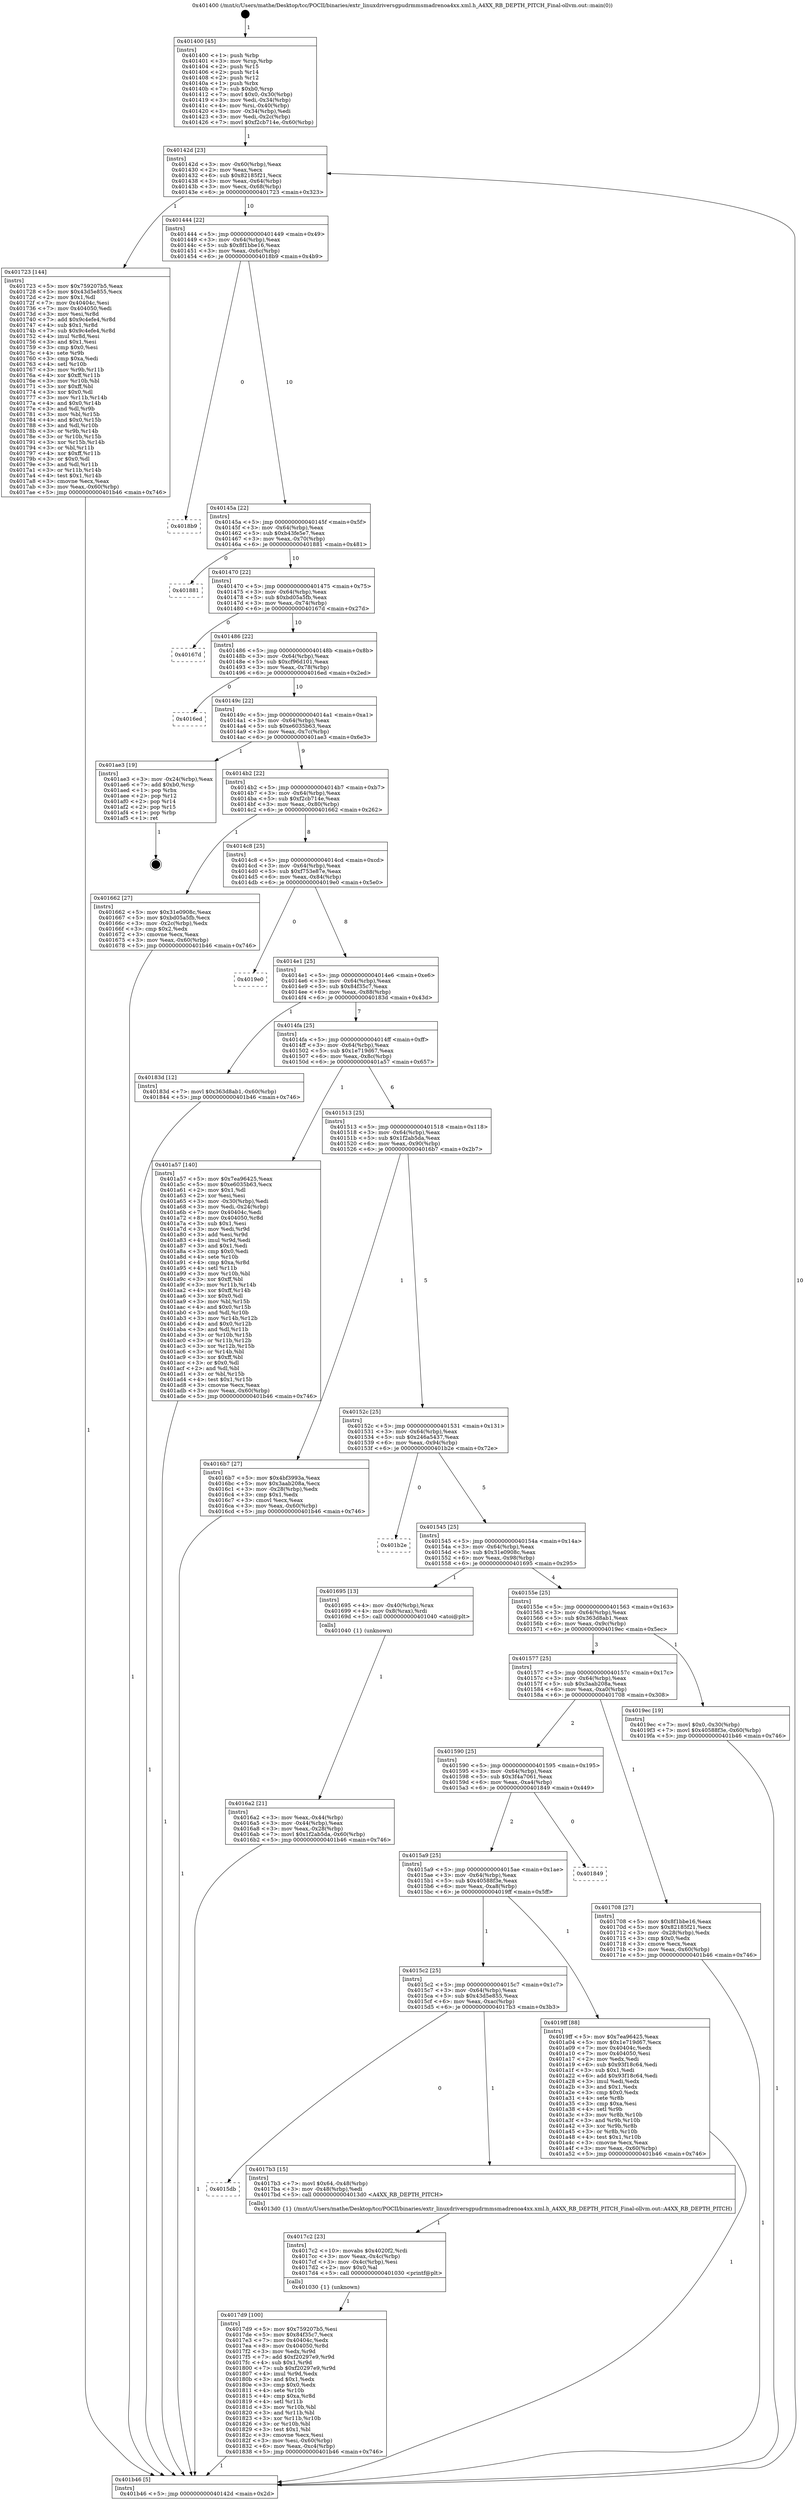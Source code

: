 digraph "0x401400" {
  label = "0x401400 (/mnt/c/Users/mathe/Desktop/tcc/POCII/binaries/extr_linuxdriversgpudrmmsmadrenoa4xx.xml.h_A4XX_RB_DEPTH_PITCH_Final-ollvm.out::main(0))"
  labelloc = "t"
  node[shape=record]

  Entry [label="",width=0.3,height=0.3,shape=circle,fillcolor=black,style=filled]
  "0x40142d" [label="{
     0x40142d [23]\l
     | [instrs]\l
     &nbsp;&nbsp;0x40142d \<+3\>: mov -0x60(%rbp),%eax\l
     &nbsp;&nbsp;0x401430 \<+2\>: mov %eax,%ecx\l
     &nbsp;&nbsp;0x401432 \<+6\>: sub $0x82185f21,%ecx\l
     &nbsp;&nbsp;0x401438 \<+3\>: mov %eax,-0x64(%rbp)\l
     &nbsp;&nbsp;0x40143b \<+3\>: mov %ecx,-0x68(%rbp)\l
     &nbsp;&nbsp;0x40143e \<+6\>: je 0000000000401723 \<main+0x323\>\l
  }"]
  "0x401723" [label="{
     0x401723 [144]\l
     | [instrs]\l
     &nbsp;&nbsp;0x401723 \<+5\>: mov $0x759207b5,%eax\l
     &nbsp;&nbsp;0x401728 \<+5\>: mov $0x43d5e855,%ecx\l
     &nbsp;&nbsp;0x40172d \<+2\>: mov $0x1,%dl\l
     &nbsp;&nbsp;0x40172f \<+7\>: mov 0x40404c,%esi\l
     &nbsp;&nbsp;0x401736 \<+7\>: mov 0x404050,%edi\l
     &nbsp;&nbsp;0x40173d \<+3\>: mov %esi,%r8d\l
     &nbsp;&nbsp;0x401740 \<+7\>: add $0x9c4efe4,%r8d\l
     &nbsp;&nbsp;0x401747 \<+4\>: sub $0x1,%r8d\l
     &nbsp;&nbsp;0x40174b \<+7\>: sub $0x9c4efe4,%r8d\l
     &nbsp;&nbsp;0x401752 \<+4\>: imul %r8d,%esi\l
     &nbsp;&nbsp;0x401756 \<+3\>: and $0x1,%esi\l
     &nbsp;&nbsp;0x401759 \<+3\>: cmp $0x0,%esi\l
     &nbsp;&nbsp;0x40175c \<+4\>: sete %r9b\l
     &nbsp;&nbsp;0x401760 \<+3\>: cmp $0xa,%edi\l
     &nbsp;&nbsp;0x401763 \<+4\>: setl %r10b\l
     &nbsp;&nbsp;0x401767 \<+3\>: mov %r9b,%r11b\l
     &nbsp;&nbsp;0x40176a \<+4\>: xor $0xff,%r11b\l
     &nbsp;&nbsp;0x40176e \<+3\>: mov %r10b,%bl\l
     &nbsp;&nbsp;0x401771 \<+3\>: xor $0xff,%bl\l
     &nbsp;&nbsp;0x401774 \<+3\>: xor $0x0,%dl\l
     &nbsp;&nbsp;0x401777 \<+3\>: mov %r11b,%r14b\l
     &nbsp;&nbsp;0x40177a \<+4\>: and $0x0,%r14b\l
     &nbsp;&nbsp;0x40177e \<+3\>: and %dl,%r9b\l
     &nbsp;&nbsp;0x401781 \<+3\>: mov %bl,%r15b\l
     &nbsp;&nbsp;0x401784 \<+4\>: and $0x0,%r15b\l
     &nbsp;&nbsp;0x401788 \<+3\>: and %dl,%r10b\l
     &nbsp;&nbsp;0x40178b \<+3\>: or %r9b,%r14b\l
     &nbsp;&nbsp;0x40178e \<+3\>: or %r10b,%r15b\l
     &nbsp;&nbsp;0x401791 \<+3\>: xor %r15b,%r14b\l
     &nbsp;&nbsp;0x401794 \<+3\>: or %bl,%r11b\l
     &nbsp;&nbsp;0x401797 \<+4\>: xor $0xff,%r11b\l
     &nbsp;&nbsp;0x40179b \<+3\>: or $0x0,%dl\l
     &nbsp;&nbsp;0x40179e \<+3\>: and %dl,%r11b\l
     &nbsp;&nbsp;0x4017a1 \<+3\>: or %r11b,%r14b\l
     &nbsp;&nbsp;0x4017a4 \<+4\>: test $0x1,%r14b\l
     &nbsp;&nbsp;0x4017a8 \<+3\>: cmovne %ecx,%eax\l
     &nbsp;&nbsp;0x4017ab \<+3\>: mov %eax,-0x60(%rbp)\l
     &nbsp;&nbsp;0x4017ae \<+5\>: jmp 0000000000401b46 \<main+0x746\>\l
  }"]
  "0x401444" [label="{
     0x401444 [22]\l
     | [instrs]\l
     &nbsp;&nbsp;0x401444 \<+5\>: jmp 0000000000401449 \<main+0x49\>\l
     &nbsp;&nbsp;0x401449 \<+3\>: mov -0x64(%rbp),%eax\l
     &nbsp;&nbsp;0x40144c \<+5\>: sub $0x8f1bbe16,%eax\l
     &nbsp;&nbsp;0x401451 \<+3\>: mov %eax,-0x6c(%rbp)\l
     &nbsp;&nbsp;0x401454 \<+6\>: je 00000000004018b9 \<main+0x4b9\>\l
  }"]
  Exit [label="",width=0.3,height=0.3,shape=circle,fillcolor=black,style=filled,peripheries=2]
  "0x4018b9" [label="{
     0x4018b9\l
  }", style=dashed]
  "0x40145a" [label="{
     0x40145a [22]\l
     | [instrs]\l
     &nbsp;&nbsp;0x40145a \<+5\>: jmp 000000000040145f \<main+0x5f\>\l
     &nbsp;&nbsp;0x40145f \<+3\>: mov -0x64(%rbp),%eax\l
     &nbsp;&nbsp;0x401462 \<+5\>: sub $0xb43fe5e7,%eax\l
     &nbsp;&nbsp;0x401467 \<+3\>: mov %eax,-0x70(%rbp)\l
     &nbsp;&nbsp;0x40146a \<+6\>: je 0000000000401881 \<main+0x481\>\l
  }"]
  "0x4017d9" [label="{
     0x4017d9 [100]\l
     | [instrs]\l
     &nbsp;&nbsp;0x4017d9 \<+5\>: mov $0x759207b5,%esi\l
     &nbsp;&nbsp;0x4017de \<+5\>: mov $0x84f35c7,%ecx\l
     &nbsp;&nbsp;0x4017e3 \<+7\>: mov 0x40404c,%edx\l
     &nbsp;&nbsp;0x4017ea \<+8\>: mov 0x404050,%r8d\l
     &nbsp;&nbsp;0x4017f2 \<+3\>: mov %edx,%r9d\l
     &nbsp;&nbsp;0x4017f5 \<+7\>: add $0xf20297e9,%r9d\l
     &nbsp;&nbsp;0x4017fc \<+4\>: sub $0x1,%r9d\l
     &nbsp;&nbsp;0x401800 \<+7\>: sub $0xf20297e9,%r9d\l
     &nbsp;&nbsp;0x401807 \<+4\>: imul %r9d,%edx\l
     &nbsp;&nbsp;0x40180b \<+3\>: and $0x1,%edx\l
     &nbsp;&nbsp;0x40180e \<+3\>: cmp $0x0,%edx\l
     &nbsp;&nbsp;0x401811 \<+4\>: sete %r10b\l
     &nbsp;&nbsp;0x401815 \<+4\>: cmp $0xa,%r8d\l
     &nbsp;&nbsp;0x401819 \<+4\>: setl %r11b\l
     &nbsp;&nbsp;0x40181d \<+3\>: mov %r10b,%bl\l
     &nbsp;&nbsp;0x401820 \<+3\>: and %r11b,%bl\l
     &nbsp;&nbsp;0x401823 \<+3\>: xor %r11b,%r10b\l
     &nbsp;&nbsp;0x401826 \<+3\>: or %r10b,%bl\l
     &nbsp;&nbsp;0x401829 \<+3\>: test $0x1,%bl\l
     &nbsp;&nbsp;0x40182c \<+3\>: cmovne %ecx,%esi\l
     &nbsp;&nbsp;0x40182f \<+3\>: mov %esi,-0x60(%rbp)\l
     &nbsp;&nbsp;0x401832 \<+6\>: mov %eax,-0xc4(%rbp)\l
     &nbsp;&nbsp;0x401838 \<+5\>: jmp 0000000000401b46 \<main+0x746\>\l
  }"]
  "0x401881" [label="{
     0x401881\l
  }", style=dashed]
  "0x401470" [label="{
     0x401470 [22]\l
     | [instrs]\l
     &nbsp;&nbsp;0x401470 \<+5\>: jmp 0000000000401475 \<main+0x75\>\l
     &nbsp;&nbsp;0x401475 \<+3\>: mov -0x64(%rbp),%eax\l
     &nbsp;&nbsp;0x401478 \<+5\>: sub $0xbd05a5fb,%eax\l
     &nbsp;&nbsp;0x40147d \<+3\>: mov %eax,-0x74(%rbp)\l
     &nbsp;&nbsp;0x401480 \<+6\>: je 000000000040167d \<main+0x27d\>\l
  }"]
  "0x4017c2" [label="{
     0x4017c2 [23]\l
     | [instrs]\l
     &nbsp;&nbsp;0x4017c2 \<+10\>: movabs $0x4020f2,%rdi\l
     &nbsp;&nbsp;0x4017cc \<+3\>: mov %eax,-0x4c(%rbp)\l
     &nbsp;&nbsp;0x4017cf \<+3\>: mov -0x4c(%rbp),%esi\l
     &nbsp;&nbsp;0x4017d2 \<+2\>: mov $0x0,%al\l
     &nbsp;&nbsp;0x4017d4 \<+5\>: call 0000000000401030 \<printf@plt\>\l
     | [calls]\l
     &nbsp;&nbsp;0x401030 \{1\} (unknown)\l
  }"]
  "0x40167d" [label="{
     0x40167d\l
  }", style=dashed]
  "0x401486" [label="{
     0x401486 [22]\l
     | [instrs]\l
     &nbsp;&nbsp;0x401486 \<+5\>: jmp 000000000040148b \<main+0x8b\>\l
     &nbsp;&nbsp;0x40148b \<+3\>: mov -0x64(%rbp),%eax\l
     &nbsp;&nbsp;0x40148e \<+5\>: sub $0xcf96d101,%eax\l
     &nbsp;&nbsp;0x401493 \<+3\>: mov %eax,-0x78(%rbp)\l
     &nbsp;&nbsp;0x401496 \<+6\>: je 00000000004016ed \<main+0x2ed\>\l
  }"]
  "0x4015db" [label="{
     0x4015db\l
  }", style=dashed]
  "0x4016ed" [label="{
     0x4016ed\l
  }", style=dashed]
  "0x40149c" [label="{
     0x40149c [22]\l
     | [instrs]\l
     &nbsp;&nbsp;0x40149c \<+5\>: jmp 00000000004014a1 \<main+0xa1\>\l
     &nbsp;&nbsp;0x4014a1 \<+3\>: mov -0x64(%rbp),%eax\l
     &nbsp;&nbsp;0x4014a4 \<+5\>: sub $0xe6035b63,%eax\l
     &nbsp;&nbsp;0x4014a9 \<+3\>: mov %eax,-0x7c(%rbp)\l
     &nbsp;&nbsp;0x4014ac \<+6\>: je 0000000000401ae3 \<main+0x6e3\>\l
  }"]
  "0x4017b3" [label="{
     0x4017b3 [15]\l
     | [instrs]\l
     &nbsp;&nbsp;0x4017b3 \<+7\>: movl $0x64,-0x48(%rbp)\l
     &nbsp;&nbsp;0x4017ba \<+3\>: mov -0x48(%rbp),%edi\l
     &nbsp;&nbsp;0x4017bd \<+5\>: call 00000000004013d0 \<A4XX_RB_DEPTH_PITCH\>\l
     | [calls]\l
     &nbsp;&nbsp;0x4013d0 \{1\} (/mnt/c/Users/mathe/Desktop/tcc/POCII/binaries/extr_linuxdriversgpudrmmsmadrenoa4xx.xml.h_A4XX_RB_DEPTH_PITCH_Final-ollvm.out::A4XX_RB_DEPTH_PITCH)\l
  }"]
  "0x401ae3" [label="{
     0x401ae3 [19]\l
     | [instrs]\l
     &nbsp;&nbsp;0x401ae3 \<+3\>: mov -0x24(%rbp),%eax\l
     &nbsp;&nbsp;0x401ae6 \<+7\>: add $0xb0,%rsp\l
     &nbsp;&nbsp;0x401aed \<+1\>: pop %rbx\l
     &nbsp;&nbsp;0x401aee \<+2\>: pop %r12\l
     &nbsp;&nbsp;0x401af0 \<+2\>: pop %r14\l
     &nbsp;&nbsp;0x401af2 \<+2\>: pop %r15\l
     &nbsp;&nbsp;0x401af4 \<+1\>: pop %rbp\l
     &nbsp;&nbsp;0x401af5 \<+1\>: ret\l
  }"]
  "0x4014b2" [label="{
     0x4014b2 [22]\l
     | [instrs]\l
     &nbsp;&nbsp;0x4014b2 \<+5\>: jmp 00000000004014b7 \<main+0xb7\>\l
     &nbsp;&nbsp;0x4014b7 \<+3\>: mov -0x64(%rbp),%eax\l
     &nbsp;&nbsp;0x4014ba \<+5\>: sub $0xf2cb714e,%eax\l
     &nbsp;&nbsp;0x4014bf \<+3\>: mov %eax,-0x80(%rbp)\l
     &nbsp;&nbsp;0x4014c2 \<+6\>: je 0000000000401662 \<main+0x262\>\l
  }"]
  "0x4015c2" [label="{
     0x4015c2 [25]\l
     | [instrs]\l
     &nbsp;&nbsp;0x4015c2 \<+5\>: jmp 00000000004015c7 \<main+0x1c7\>\l
     &nbsp;&nbsp;0x4015c7 \<+3\>: mov -0x64(%rbp),%eax\l
     &nbsp;&nbsp;0x4015ca \<+5\>: sub $0x43d5e855,%eax\l
     &nbsp;&nbsp;0x4015cf \<+6\>: mov %eax,-0xac(%rbp)\l
     &nbsp;&nbsp;0x4015d5 \<+6\>: je 00000000004017b3 \<main+0x3b3\>\l
  }"]
  "0x401662" [label="{
     0x401662 [27]\l
     | [instrs]\l
     &nbsp;&nbsp;0x401662 \<+5\>: mov $0x31e0908c,%eax\l
     &nbsp;&nbsp;0x401667 \<+5\>: mov $0xbd05a5fb,%ecx\l
     &nbsp;&nbsp;0x40166c \<+3\>: mov -0x2c(%rbp),%edx\l
     &nbsp;&nbsp;0x40166f \<+3\>: cmp $0x2,%edx\l
     &nbsp;&nbsp;0x401672 \<+3\>: cmovne %ecx,%eax\l
     &nbsp;&nbsp;0x401675 \<+3\>: mov %eax,-0x60(%rbp)\l
     &nbsp;&nbsp;0x401678 \<+5\>: jmp 0000000000401b46 \<main+0x746\>\l
  }"]
  "0x4014c8" [label="{
     0x4014c8 [25]\l
     | [instrs]\l
     &nbsp;&nbsp;0x4014c8 \<+5\>: jmp 00000000004014cd \<main+0xcd\>\l
     &nbsp;&nbsp;0x4014cd \<+3\>: mov -0x64(%rbp),%eax\l
     &nbsp;&nbsp;0x4014d0 \<+5\>: sub $0xf753e87e,%eax\l
     &nbsp;&nbsp;0x4014d5 \<+6\>: mov %eax,-0x84(%rbp)\l
     &nbsp;&nbsp;0x4014db \<+6\>: je 00000000004019e0 \<main+0x5e0\>\l
  }"]
  "0x401b46" [label="{
     0x401b46 [5]\l
     | [instrs]\l
     &nbsp;&nbsp;0x401b46 \<+5\>: jmp 000000000040142d \<main+0x2d\>\l
  }"]
  "0x401400" [label="{
     0x401400 [45]\l
     | [instrs]\l
     &nbsp;&nbsp;0x401400 \<+1\>: push %rbp\l
     &nbsp;&nbsp;0x401401 \<+3\>: mov %rsp,%rbp\l
     &nbsp;&nbsp;0x401404 \<+2\>: push %r15\l
     &nbsp;&nbsp;0x401406 \<+2\>: push %r14\l
     &nbsp;&nbsp;0x401408 \<+2\>: push %r12\l
     &nbsp;&nbsp;0x40140a \<+1\>: push %rbx\l
     &nbsp;&nbsp;0x40140b \<+7\>: sub $0xb0,%rsp\l
     &nbsp;&nbsp;0x401412 \<+7\>: movl $0x0,-0x30(%rbp)\l
     &nbsp;&nbsp;0x401419 \<+3\>: mov %edi,-0x34(%rbp)\l
     &nbsp;&nbsp;0x40141c \<+4\>: mov %rsi,-0x40(%rbp)\l
     &nbsp;&nbsp;0x401420 \<+3\>: mov -0x34(%rbp),%edi\l
     &nbsp;&nbsp;0x401423 \<+3\>: mov %edi,-0x2c(%rbp)\l
     &nbsp;&nbsp;0x401426 \<+7\>: movl $0xf2cb714e,-0x60(%rbp)\l
  }"]
  "0x4019ff" [label="{
     0x4019ff [88]\l
     | [instrs]\l
     &nbsp;&nbsp;0x4019ff \<+5\>: mov $0x7ea96425,%eax\l
     &nbsp;&nbsp;0x401a04 \<+5\>: mov $0x1e719d67,%ecx\l
     &nbsp;&nbsp;0x401a09 \<+7\>: mov 0x40404c,%edx\l
     &nbsp;&nbsp;0x401a10 \<+7\>: mov 0x404050,%esi\l
     &nbsp;&nbsp;0x401a17 \<+2\>: mov %edx,%edi\l
     &nbsp;&nbsp;0x401a19 \<+6\>: sub $0x93f18c64,%edi\l
     &nbsp;&nbsp;0x401a1f \<+3\>: sub $0x1,%edi\l
     &nbsp;&nbsp;0x401a22 \<+6\>: add $0x93f18c64,%edi\l
     &nbsp;&nbsp;0x401a28 \<+3\>: imul %edi,%edx\l
     &nbsp;&nbsp;0x401a2b \<+3\>: and $0x1,%edx\l
     &nbsp;&nbsp;0x401a2e \<+3\>: cmp $0x0,%edx\l
     &nbsp;&nbsp;0x401a31 \<+4\>: sete %r8b\l
     &nbsp;&nbsp;0x401a35 \<+3\>: cmp $0xa,%esi\l
     &nbsp;&nbsp;0x401a38 \<+4\>: setl %r9b\l
     &nbsp;&nbsp;0x401a3c \<+3\>: mov %r8b,%r10b\l
     &nbsp;&nbsp;0x401a3f \<+3\>: and %r9b,%r10b\l
     &nbsp;&nbsp;0x401a42 \<+3\>: xor %r9b,%r8b\l
     &nbsp;&nbsp;0x401a45 \<+3\>: or %r8b,%r10b\l
     &nbsp;&nbsp;0x401a48 \<+4\>: test $0x1,%r10b\l
     &nbsp;&nbsp;0x401a4c \<+3\>: cmovne %ecx,%eax\l
     &nbsp;&nbsp;0x401a4f \<+3\>: mov %eax,-0x60(%rbp)\l
     &nbsp;&nbsp;0x401a52 \<+5\>: jmp 0000000000401b46 \<main+0x746\>\l
  }"]
  "0x4019e0" [label="{
     0x4019e0\l
  }", style=dashed]
  "0x4014e1" [label="{
     0x4014e1 [25]\l
     | [instrs]\l
     &nbsp;&nbsp;0x4014e1 \<+5\>: jmp 00000000004014e6 \<main+0xe6\>\l
     &nbsp;&nbsp;0x4014e6 \<+3\>: mov -0x64(%rbp),%eax\l
     &nbsp;&nbsp;0x4014e9 \<+5\>: sub $0x84f35c7,%eax\l
     &nbsp;&nbsp;0x4014ee \<+6\>: mov %eax,-0x88(%rbp)\l
     &nbsp;&nbsp;0x4014f4 \<+6\>: je 000000000040183d \<main+0x43d\>\l
  }"]
  "0x4015a9" [label="{
     0x4015a9 [25]\l
     | [instrs]\l
     &nbsp;&nbsp;0x4015a9 \<+5\>: jmp 00000000004015ae \<main+0x1ae\>\l
     &nbsp;&nbsp;0x4015ae \<+3\>: mov -0x64(%rbp),%eax\l
     &nbsp;&nbsp;0x4015b1 \<+5\>: sub $0x40588f3e,%eax\l
     &nbsp;&nbsp;0x4015b6 \<+6\>: mov %eax,-0xa8(%rbp)\l
     &nbsp;&nbsp;0x4015bc \<+6\>: je 00000000004019ff \<main+0x5ff\>\l
  }"]
  "0x40183d" [label="{
     0x40183d [12]\l
     | [instrs]\l
     &nbsp;&nbsp;0x40183d \<+7\>: movl $0x363d8ab1,-0x60(%rbp)\l
     &nbsp;&nbsp;0x401844 \<+5\>: jmp 0000000000401b46 \<main+0x746\>\l
  }"]
  "0x4014fa" [label="{
     0x4014fa [25]\l
     | [instrs]\l
     &nbsp;&nbsp;0x4014fa \<+5\>: jmp 00000000004014ff \<main+0xff\>\l
     &nbsp;&nbsp;0x4014ff \<+3\>: mov -0x64(%rbp),%eax\l
     &nbsp;&nbsp;0x401502 \<+5\>: sub $0x1e719d67,%eax\l
     &nbsp;&nbsp;0x401507 \<+6\>: mov %eax,-0x8c(%rbp)\l
     &nbsp;&nbsp;0x40150d \<+6\>: je 0000000000401a57 \<main+0x657\>\l
  }"]
  "0x401849" [label="{
     0x401849\l
  }", style=dashed]
  "0x401a57" [label="{
     0x401a57 [140]\l
     | [instrs]\l
     &nbsp;&nbsp;0x401a57 \<+5\>: mov $0x7ea96425,%eax\l
     &nbsp;&nbsp;0x401a5c \<+5\>: mov $0xe6035b63,%ecx\l
     &nbsp;&nbsp;0x401a61 \<+2\>: mov $0x1,%dl\l
     &nbsp;&nbsp;0x401a63 \<+2\>: xor %esi,%esi\l
     &nbsp;&nbsp;0x401a65 \<+3\>: mov -0x30(%rbp),%edi\l
     &nbsp;&nbsp;0x401a68 \<+3\>: mov %edi,-0x24(%rbp)\l
     &nbsp;&nbsp;0x401a6b \<+7\>: mov 0x40404c,%edi\l
     &nbsp;&nbsp;0x401a72 \<+8\>: mov 0x404050,%r8d\l
     &nbsp;&nbsp;0x401a7a \<+3\>: sub $0x1,%esi\l
     &nbsp;&nbsp;0x401a7d \<+3\>: mov %edi,%r9d\l
     &nbsp;&nbsp;0x401a80 \<+3\>: add %esi,%r9d\l
     &nbsp;&nbsp;0x401a83 \<+4\>: imul %r9d,%edi\l
     &nbsp;&nbsp;0x401a87 \<+3\>: and $0x1,%edi\l
     &nbsp;&nbsp;0x401a8a \<+3\>: cmp $0x0,%edi\l
     &nbsp;&nbsp;0x401a8d \<+4\>: sete %r10b\l
     &nbsp;&nbsp;0x401a91 \<+4\>: cmp $0xa,%r8d\l
     &nbsp;&nbsp;0x401a95 \<+4\>: setl %r11b\l
     &nbsp;&nbsp;0x401a99 \<+3\>: mov %r10b,%bl\l
     &nbsp;&nbsp;0x401a9c \<+3\>: xor $0xff,%bl\l
     &nbsp;&nbsp;0x401a9f \<+3\>: mov %r11b,%r14b\l
     &nbsp;&nbsp;0x401aa2 \<+4\>: xor $0xff,%r14b\l
     &nbsp;&nbsp;0x401aa6 \<+3\>: xor $0x0,%dl\l
     &nbsp;&nbsp;0x401aa9 \<+3\>: mov %bl,%r15b\l
     &nbsp;&nbsp;0x401aac \<+4\>: and $0x0,%r15b\l
     &nbsp;&nbsp;0x401ab0 \<+3\>: and %dl,%r10b\l
     &nbsp;&nbsp;0x401ab3 \<+3\>: mov %r14b,%r12b\l
     &nbsp;&nbsp;0x401ab6 \<+4\>: and $0x0,%r12b\l
     &nbsp;&nbsp;0x401aba \<+3\>: and %dl,%r11b\l
     &nbsp;&nbsp;0x401abd \<+3\>: or %r10b,%r15b\l
     &nbsp;&nbsp;0x401ac0 \<+3\>: or %r11b,%r12b\l
     &nbsp;&nbsp;0x401ac3 \<+3\>: xor %r12b,%r15b\l
     &nbsp;&nbsp;0x401ac6 \<+3\>: or %r14b,%bl\l
     &nbsp;&nbsp;0x401ac9 \<+3\>: xor $0xff,%bl\l
     &nbsp;&nbsp;0x401acc \<+3\>: or $0x0,%dl\l
     &nbsp;&nbsp;0x401acf \<+2\>: and %dl,%bl\l
     &nbsp;&nbsp;0x401ad1 \<+3\>: or %bl,%r15b\l
     &nbsp;&nbsp;0x401ad4 \<+4\>: test $0x1,%r15b\l
     &nbsp;&nbsp;0x401ad8 \<+3\>: cmovne %ecx,%eax\l
     &nbsp;&nbsp;0x401adb \<+3\>: mov %eax,-0x60(%rbp)\l
     &nbsp;&nbsp;0x401ade \<+5\>: jmp 0000000000401b46 \<main+0x746\>\l
  }"]
  "0x401513" [label="{
     0x401513 [25]\l
     | [instrs]\l
     &nbsp;&nbsp;0x401513 \<+5\>: jmp 0000000000401518 \<main+0x118\>\l
     &nbsp;&nbsp;0x401518 \<+3\>: mov -0x64(%rbp),%eax\l
     &nbsp;&nbsp;0x40151b \<+5\>: sub $0x1f2ab5da,%eax\l
     &nbsp;&nbsp;0x401520 \<+6\>: mov %eax,-0x90(%rbp)\l
     &nbsp;&nbsp;0x401526 \<+6\>: je 00000000004016b7 \<main+0x2b7\>\l
  }"]
  "0x401590" [label="{
     0x401590 [25]\l
     | [instrs]\l
     &nbsp;&nbsp;0x401590 \<+5\>: jmp 0000000000401595 \<main+0x195\>\l
     &nbsp;&nbsp;0x401595 \<+3\>: mov -0x64(%rbp),%eax\l
     &nbsp;&nbsp;0x401598 \<+5\>: sub $0x3f4a7061,%eax\l
     &nbsp;&nbsp;0x40159d \<+6\>: mov %eax,-0xa4(%rbp)\l
     &nbsp;&nbsp;0x4015a3 \<+6\>: je 0000000000401849 \<main+0x449\>\l
  }"]
  "0x4016b7" [label="{
     0x4016b7 [27]\l
     | [instrs]\l
     &nbsp;&nbsp;0x4016b7 \<+5\>: mov $0x4bf3993a,%eax\l
     &nbsp;&nbsp;0x4016bc \<+5\>: mov $0x3aab208a,%ecx\l
     &nbsp;&nbsp;0x4016c1 \<+3\>: mov -0x28(%rbp),%edx\l
     &nbsp;&nbsp;0x4016c4 \<+3\>: cmp $0x1,%edx\l
     &nbsp;&nbsp;0x4016c7 \<+3\>: cmovl %ecx,%eax\l
     &nbsp;&nbsp;0x4016ca \<+3\>: mov %eax,-0x60(%rbp)\l
     &nbsp;&nbsp;0x4016cd \<+5\>: jmp 0000000000401b46 \<main+0x746\>\l
  }"]
  "0x40152c" [label="{
     0x40152c [25]\l
     | [instrs]\l
     &nbsp;&nbsp;0x40152c \<+5\>: jmp 0000000000401531 \<main+0x131\>\l
     &nbsp;&nbsp;0x401531 \<+3\>: mov -0x64(%rbp),%eax\l
     &nbsp;&nbsp;0x401534 \<+5\>: sub $0x246a5437,%eax\l
     &nbsp;&nbsp;0x401539 \<+6\>: mov %eax,-0x94(%rbp)\l
     &nbsp;&nbsp;0x40153f \<+6\>: je 0000000000401b2e \<main+0x72e\>\l
  }"]
  "0x401708" [label="{
     0x401708 [27]\l
     | [instrs]\l
     &nbsp;&nbsp;0x401708 \<+5\>: mov $0x8f1bbe16,%eax\l
     &nbsp;&nbsp;0x40170d \<+5\>: mov $0x82185f21,%ecx\l
     &nbsp;&nbsp;0x401712 \<+3\>: mov -0x28(%rbp),%edx\l
     &nbsp;&nbsp;0x401715 \<+3\>: cmp $0x0,%edx\l
     &nbsp;&nbsp;0x401718 \<+3\>: cmove %ecx,%eax\l
     &nbsp;&nbsp;0x40171b \<+3\>: mov %eax,-0x60(%rbp)\l
     &nbsp;&nbsp;0x40171e \<+5\>: jmp 0000000000401b46 \<main+0x746\>\l
  }"]
  "0x401b2e" [label="{
     0x401b2e\l
  }", style=dashed]
  "0x401545" [label="{
     0x401545 [25]\l
     | [instrs]\l
     &nbsp;&nbsp;0x401545 \<+5\>: jmp 000000000040154a \<main+0x14a\>\l
     &nbsp;&nbsp;0x40154a \<+3\>: mov -0x64(%rbp),%eax\l
     &nbsp;&nbsp;0x40154d \<+5\>: sub $0x31e0908c,%eax\l
     &nbsp;&nbsp;0x401552 \<+6\>: mov %eax,-0x98(%rbp)\l
     &nbsp;&nbsp;0x401558 \<+6\>: je 0000000000401695 \<main+0x295\>\l
  }"]
  "0x401577" [label="{
     0x401577 [25]\l
     | [instrs]\l
     &nbsp;&nbsp;0x401577 \<+5\>: jmp 000000000040157c \<main+0x17c\>\l
     &nbsp;&nbsp;0x40157c \<+3\>: mov -0x64(%rbp),%eax\l
     &nbsp;&nbsp;0x40157f \<+5\>: sub $0x3aab208a,%eax\l
     &nbsp;&nbsp;0x401584 \<+6\>: mov %eax,-0xa0(%rbp)\l
     &nbsp;&nbsp;0x40158a \<+6\>: je 0000000000401708 \<main+0x308\>\l
  }"]
  "0x401695" [label="{
     0x401695 [13]\l
     | [instrs]\l
     &nbsp;&nbsp;0x401695 \<+4\>: mov -0x40(%rbp),%rax\l
     &nbsp;&nbsp;0x401699 \<+4\>: mov 0x8(%rax),%rdi\l
     &nbsp;&nbsp;0x40169d \<+5\>: call 0000000000401040 \<atoi@plt\>\l
     | [calls]\l
     &nbsp;&nbsp;0x401040 \{1\} (unknown)\l
  }"]
  "0x40155e" [label="{
     0x40155e [25]\l
     | [instrs]\l
     &nbsp;&nbsp;0x40155e \<+5\>: jmp 0000000000401563 \<main+0x163\>\l
     &nbsp;&nbsp;0x401563 \<+3\>: mov -0x64(%rbp),%eax\l
     &nbsp;&nbsp;0x401566 \<+5\>: sub $0x363d8ab1,%eax\l
     &nbsp;&nbsp;0x40156b \<+6\>: mov %eax,-0x9c(%rbp)\l
     &nbsp;&nbsp;0x401571 \<+6\>: je 00000000004019ec \<main+0x5ec\>\l
  }"]
  "0x4016a2" [label="{
     0x4016a2 [21]\l
     | [instrs]\l
     &nbsp;&nbsp;0x4016a2 \<+3\>: mov %eax,-0x44(%rbp)\l
     &nbsp;&nbsp;0x4016a5 \<+3\>: mov -0x44(%rbp),%eax\l
     &nbsp;&nbsp;0x4016a8 \<+3\>: mov %eax,-0x28(%rbp)\l
     &nbsp;&nbsp;0x4016ab \<+7\>: movl $0x1f2ab5da,-0x60(%rbp)\l
     &nbsp;&nbsp;0x4016b2 \<+5\>: jmp 0000000000401b46 \<main+0x746\>\l
  }"]
  "0x4019ec" [label="{
     0x4019ec [19]\l
     | [instrs]\l
     &nbsp;&nbsp;0x4019ec \<+7\>: movl $0x0,-0x30(%rbp)\l
     &nbsp;&nbsp;0x4019f3 \<+7\>: movl $0x40588f3e,-0x60(%rbp)\l
     &nbsp;&nbsp;0x4019fa \<+5\>: jmp 0000000000401b46 \<main+0x746\>\l
  }"]
  Entry -> "0x401400" [label=" 1"]
  "0x40142d" -> "0x401723" [label=" 1"]
  "0x40142d" -> "0x401444" [label=" 10"]
  "0x401ae3" -> Exit [label=" 1"]
  "0x401444" -> "0x4018b9" [label=" 0"]
  "0x401444" -> "0x40145a" [label=" 10"]
  "0x401a57" -> "0x401b46" [label=" 1"]
  "0x40145a" -> "0x401881" [label=" 0"]
  "0x40145a" -> "0x401470" [label=" 10"]
  "0x4019ff" -> "0x401b46" [label=" 1"]
  "0x401470" -> "0x40167d" [label=" 0"]
  "0x401470" -> "0x401486" [label=" 10"]
  "0x4019ec" -> "0x401b46" [label=" 1"]
  "0x401486" -> "0x4016ed" [label=" 0"]
  "0x401486" -> "0x40149c" [label=" 10"]
  "0x40183d" -> "0x401b46" [label=" 1"]
  "0x40149c" -> "0x401ae3" [label=" 1"]
  "0x40149c" -> "0x4014b2" [label=" 9"]
  "0x4017d9" -> "0x401b46" [label=" 1"]
  "0x4014b2" -> "0x401662" [label=" 1"]
  "0x4014b2" -> "0x4014c8" [label=" 8"]
  "0x401662" -> "0x401b46" [label=" 1"]
  "0x401400" -> "0x40142d" [label=" 1"]
  "0x401b46" -> "0x40142d" [label=" 10"]
  "0x4017b3" -> "0x4017c2" [label=" 1"]
  "0x4014c8" -> "0x4019e0" [label=" 0"]
  "0x4014c8" -> "0x4014e1" [label=" 8"]
  "0x4015c2" -> "0x4015db" [label=" 0"]
  "0x4014e1" -> "0x40183d" [label=" 1"]
  "0x4014e1" -> "0x4014fa" [label=" 7"]
  "0x4017c2" -> "0x4017d9" [label=" 1"]
  "0x4014fa" -> "0x401a57" [label=" 1"]
  "0x4014fa" -> "0x401513" [label=" 6"]
  "0x4015a9" -> "0x4015c2" [label=" 1"]
  "0x401513" -> "0x4016b7" [label=" 1"]
  "0x401513" -> "0x40152c" [label=" 5"]
  "0x4015c2" -> "0x4017b3" [label=" 1"]
  "0x40152c" -> "0x401b2e" [label=" 0"]
  "0x40152c" -> "0x401545" [label=" 5"]
  "0x401590" -> "0x4015a9" [label=" 2"]
  "0x401545" -> "0x401695" [label=" 1"]
  "0x401545" -> "0x40155e" [label=" 4"]
  "0x401695" -> "0x4016a2" [label=" 1"]
  "0x4016a2" -> "0x401b46" [label=" 1"]
  "0x4016b7" -> "0x401b46" [label=" 1"]
  "0x4015a9" -> "0x4019ff" [label=" 1"]
  "0x40155e" -> "0x4019ec" [label=" 1"]
  "0x40155e" -> "0x401577" [label=" 3"]
  "0x401590" -> "0x401849" [label=" 0"]
  "0x401577" -> "0x401708" [label=" 1"]
  "0x401577" -> "0x401590" [label=" 2"]
  "0x401708" -> "0x401b46" [label=" 1"]
  "0x401723" -> "0x401b46" [label=" 1"]
}
